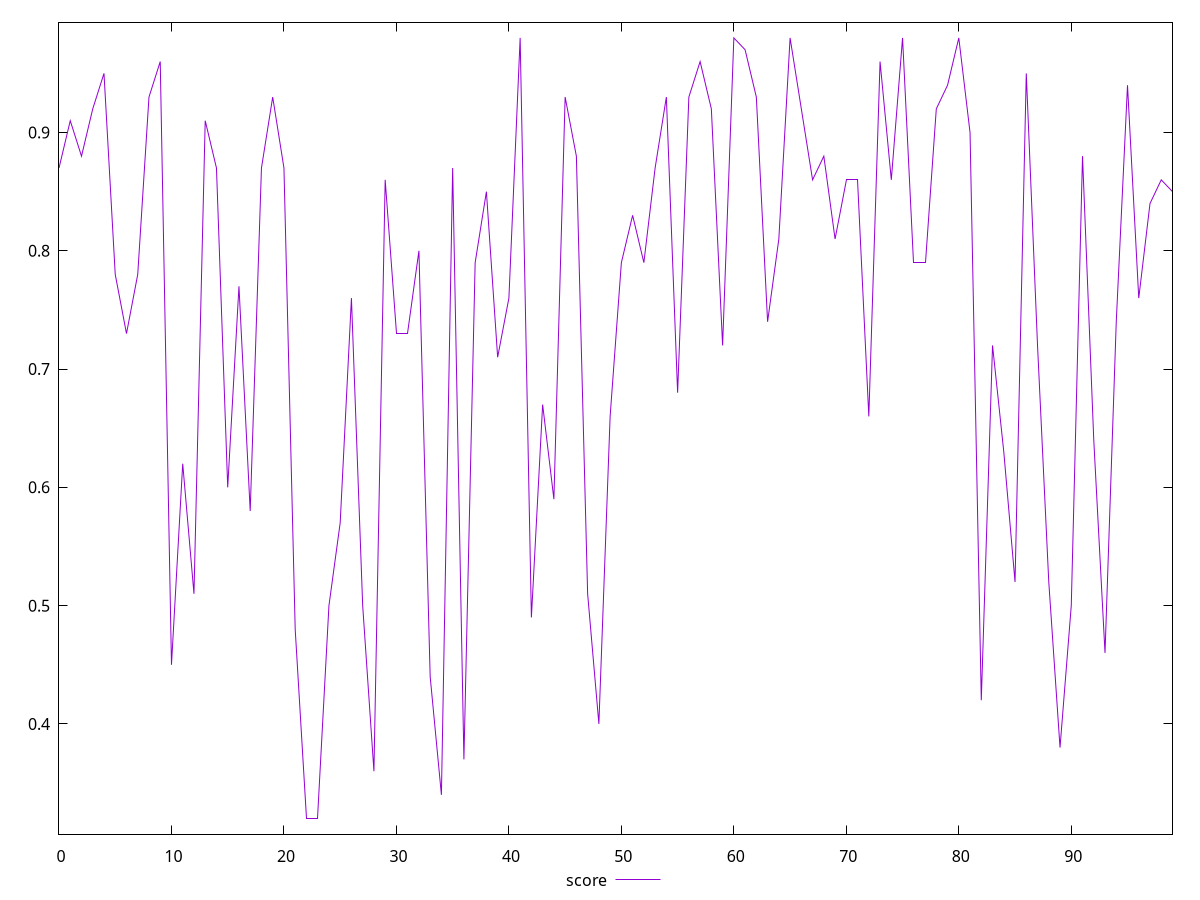 reset

$score <<EOF
0 0.87
1 0.91
2 0.88
3 0.92
4 0.95
5 0.78
6 0.73
7 0.78
8 0.93
9 0.96
10 0.45
11 0.62
12 0.51
13 0.91
14 0.87
15 0.6
16 0.77
17 0.58
18 0.87
19 0.93
20 0.87
21 0.48
22 0.32
23 0.32
24 0.5
25 0.57
26 0.76
27 0.5
28 0.36
29 0.86
30 0.73
31 0.73
32 0.8
33 0.44
34 0.34
35 0.87
36 0.37
37 0.79
38 0.85
39 0.71
40 0.76
41 0.98
42 0.49
43 0.67
44 0.59
45 0.93
46 0.88
47 0.51
48 0.4
49 0.66
50 0.79
51 0.83
52 0.79
53 0.87
54 0.93
55 0.68
56 0.93
57 0.96
58 0.92
59 0.72
60 0.98
61 0.97
62 0.93
63 0.74
64 0.81
65 0.98
66 0.92
67 0.86
68 0.88
69 0.81
70 0.86
71 0.86
72 0.66
73 0.96
74 0.86
75 0.98
76 0.79
77 0.79
78 0.92
79 0.94
80 0.98
81 0.9
82 0.42
83 0.72
84 0.63
85 0.52
86 0.95
87 0.72
88 0.52
89 0.38
90 0.5
91 0.88
92 0.64
93 0.46
94 0.74
95 0.94
96 0.76
97 0.84
98 0.86
99 0.85
EOF

set key outside below
set xrange [0:99]
set yrange [0.3068:0.9932]
set trange [0.3068:0.9932]
set terminal svg size 640, 500 enhanced background rgb 'white'
set output "report_00015_2021-02-09T16-11-33.973Z/mainthread-work-breakdown/samples/pages+cached+noadtech+nomedia/score/values.svg"

plot $score title "score" with line

reset
